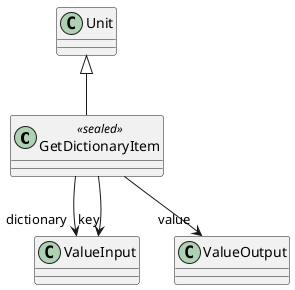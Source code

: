 @startuml
class GetDictionaryItem <<sealed>> {
}
Unit <|-- GetDictionaryItem
GetDictionaryItem --> "dictionary" ValueInput
GetDictionaryItem --> "key" ValueInput
GetDictionaryItem --> "value" ValueOutput
@enduml
